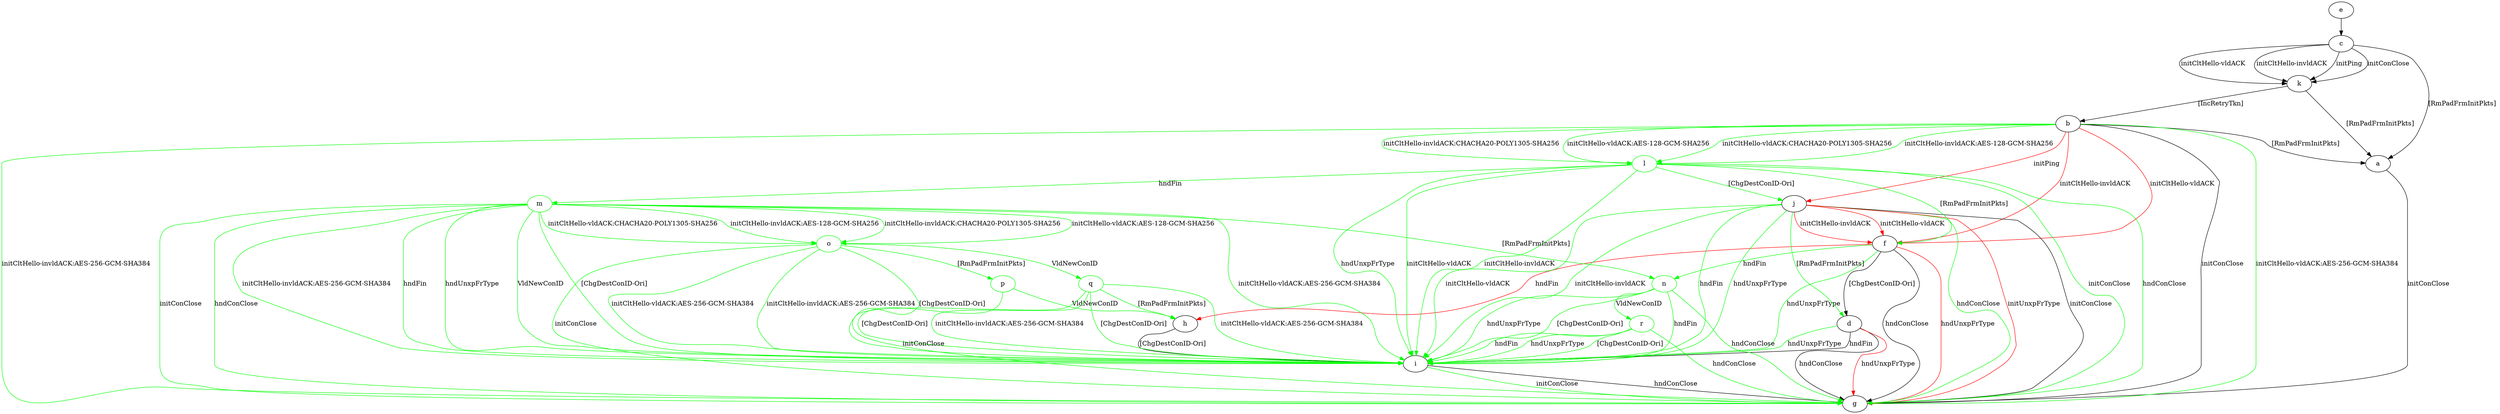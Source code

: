 digraph "" {
	a -> g	[key=0,
		label="initConClose "];
	b -> a	[key=0,
		label="[RmPadFrmInitPkts] "];
	b -> f	[key=0,
		color=red,
		label="initCltHello-vldACK "];
	b -> f	[key=1,
		color=red,
		label="initCltHello-invldACK "];
	b -> g	[key=0,
		label="initConClose "];
	b -> g	[key=1,
		color=green,
		label="initCltHello-vldACK:AES-256-GCM-SHA384 "];
	b -> g	[key=2,
		color=green,
		label="initCltHello-invldACK:AES-256-GCM-SHA384 "];
	b -> j	[key=0,
		color=red,
		label="initPing "];
	l	[color=green];
	b -> l	[key=0,
		color=green,
		label="initCltHello-vldACK:AES-128-GCM-SHA256 "];
	b -> l	[key=1,
		color=green,
		label="initCltHello-vldACK:CHACHA20-POLY1305-SHA256 "];
	b -> l	[key=2,
		color=green,
		label="initCltHello-invldACK:AES-128-GCM-SHA256 "];
	b -> l	[key=3,
		color=green,
		label="initCltHello-invldACK:CHACHA20-POLY1305-SHA256 "];
	c -> a	[key=0,
		label="[RmPadFrmInitPkts] "];
	c -> k	[key=0,
		label="initPing "];
	c -> k	[key=1,
		label="initConClose "];
	c -> k	[key=2,
		label="initCltHello-vldACK "];
	c -> k	[key=3,
		label="initCltHello-invldACK "];
	d -> g	[key=0,
		label="hndConClose "];
	d -> g	[key=1,
		color=red,
		label="hndUnxpFrType "];
	d -> i	[key=0,
		label="hndFin "];
	d -> i	[key=1,
		color=green,
		label="hndUnxpFrType "];
	e -> c	[key=0];
	f -> d	[key=0,
		label="[ChgDestConID-Ori] "];
	f -> g	[key=0,
		label="hndConClose "];
	f -> g	[key=1,
		color=red,
		label="hndUnxpFrType "];
	f -> h	[key=0,
		color=red,
		label="hndFin "];
	f -> i	[key=0,
		color=green,
		label="hndUnxpFrType "];
	n	[color=green];
	f -> n	[key=0,
		color=green,
		label="hndFin "];
	h -> i	[key=0,
		label="[ChgDestConID-Ori] "];
	i -> g	[key=0,
		label="hndConClose "];
	i -> g	[key=1,
		color=green,
		label="initConClose "];
	j -> d	[key=0,
		color=green,
		label="[RmPadFrmInitPkts] "];
	j -> f	[key=0,
		color=red,
		label="initCltHello-vldACK "];
	j -> f	[key=1,
		color=red,
		label="initCltHello-invldACK "];
	j -> g	[key=0,
		label="initConClose "];
	j -> g	[key=1,
		color=green,
		label="hndConClose "];
	j -> g	[key=2,
		color=red,
		label="initUnxpFrType "];
	j -> i	[key=0,
		color=green,
		label="initCltHello-vldACK "];
	j -> i	[key=1,
		color=green,
		label="initCltHello-invldACK "];
	j -> i	[key=2,
		color=green,
		label="hndFin "];
	j -> i	[key=3,
		color=green,
		label="hndUnxpFrType "];
	k -> a	[key=0,
		label="[RmPadFrmInitPkts] "];
	k -> b	[key=0,
		label="[IncRetryTkn] "];
	l -> f	[key=0,
		color=green,
		label="[RmPadFrmInitPkts] "];
	l -> g	[key=0,
		color=green,
		label="initConClose "];
	l -> g	[key=1,
		color=green,
		label="hndConClose "];
	l -> i	[key=0,
		color=green,
		label="initCltHello-vldACK "];
	l -> i	[key=1,
		color=green,
		label="initCltHello-invldACK "];
	l -> i	[key=2,
		color=green,
		label="hndUnxpFrType "];
	l -> j	[key=0,
		color=green,
		label="[ChgDestConID-Ori] "];
	m	[color=green];
	l -> m	[key=0,
		color=green,
		label="hndFin "];
	m -> g	[key=0,
		color=green,
		label="initConClose "];
	m -> g	[key=1,
		color=green,
		label="hndConClose "];
	m -> i	[key=0,
		color=green,
		label="initCltHello-vldACK:AES-256-GCM-SHA384 "];
	m -> i	[key=1,
		color=green,
		label="initCltHello-invldACK:AES-256-GCM-SHA384 "];
	m -> i	[key=2,
		color=green,
		label="hndFin "];
	m -> i	[key=3,
		color=green,
		label="hndUnxpFrType "];
	m -> i	[key=4,
		color=green,
		label="VldNewConID "];
	m -> i	[key=5,
		color=green,
		label="[ChgDestConID-Ori] "];
	m -> n	[key=0,
		color=green,
		label="[RmPadFrmInitPkts] "];
	o	[color=green];
	m -> o	[key=0,
		color=green,
		label="initCltHello-vldACK:AES-128-GCM-SHA256 "];
	m -> o	[key=1,
		color=green,
		label="initCltHello-vldACK:CHACHA20-POLY1305-SHA256 "];
	m -> o	[key=2,
		color=green,
		label="initCltHello-invldACK:AES-128-GCM-SHA256 "];
	m -> o	[key=3,
		color=green,
		label="initCltHello-invldACK:CHACHA20-POLY1305-SHA256 "];
	n -> g	[key=0,
		color=green,
		label="hndConClose "];
	n -> i	[key=0,
		color=green,
		label="hndFin "];
	n -> i	[key=1,
		color=green,
		label="hndUnxpFrType "];
	n -> i	[key=2,
		color=green,
		label="[ChgDestConID-Ori] "];
	r	[color=green];
	n -> r	[key=0,
		color=green,
		label="VldNewConID "];
	o -> g	[key=0,
		color=green,
		label="initConClose "];
	o -> i	[key=0,
		color=green,
		label="initCltHello-vldACK:AES-256-GCM-SHA384 "];
	o -> i	[key=1,
		color=green,
		label="initCltHello-invldACK:AES-256-GCM-SHA384 "];
	o -> i	[key=2,
		color=green,
		label="[ChgDestConID-Ori] "];
	p	[color=green];
	o -> p	[key=0,
		color=green,
		label="[RmPadFrmInitPkts] "];
	q	[color=green];
	o -> q	[key=0,
		color=green,
		label="VldNewConID "];
	p -> h	[key=0,
		color=green,
		label="VldNewConID "];
	p -> i	[key=0,
		color=green,
		label="[ChgDestConID-Ori] "];
	q -> g	[key=0,
		color=green,
		label="initConClose "];
	q -> h	[key=0,
		color=green,
		label="[RmPadFrmInitPkts] "];
	q -> i	[key=0,
		color=green,
		label="initCltHello-vldACK:AES-256-GCM-SHA384 "];
	q -> i	[key=1,
		color=green,
		label="initCltHello-invldACK:AES-256-GCM-SHA384 "];
	q -> i	[key=2,
		color=green,
		label="[ChgDestConID-Ori] "];
	r -> g	[key=0,
		color=green,
		label="hndConClose "];
	r -> i	[key=0,
		color=green,
		label="hndFin "];
	r -> i	[key=1,
		color=green,
		label="hndUnxpFrType "];
	r -> i	[key=2,
		color=green,
		label="[ChgDestConID-Ori] "];
}
